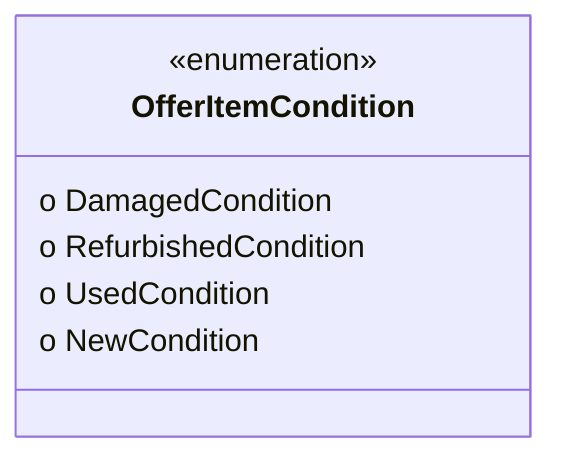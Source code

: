 classDiagram
  class OfferItemCondition {
<<enumeration>>
  o DamagedCondition
  o RefurbishedCondition
  o UsedCondition
  o NewCondition
 }